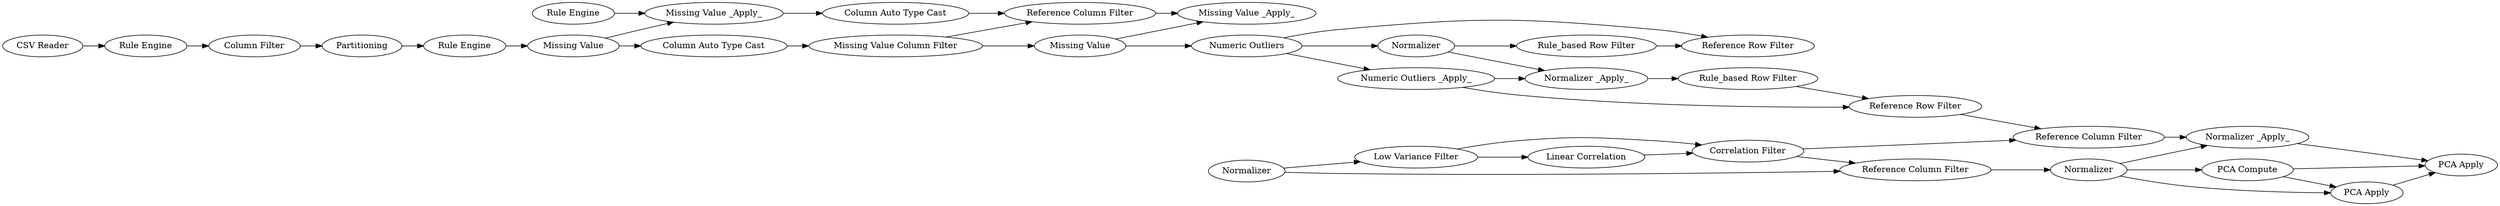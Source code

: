 digraph {
	53 -> 200
	55 -> 801
	819 -> 788
	57 -> 58
	801 -> 819
	784 -> 786
	82 -> 66
	23 -> 26
	780 -> 786
	61 -> 788
	63 -> 64
	799 -> 53
	58 -> 62
	66 -> 780
	819 -> 58
	786 -> 61
	57 -> 62
	66 -> 785
	200 -> 55
	60 -> 23
	77 -> 78
	78 -> 80
	81 -> 72
	81 -> 82
	780 -> 778
	72 -> 73
	66 -> 774
	774 -> 778
	26 -> 24
	24 -> 77
	788 -> 62
	778 -> 784
	819 -> 57
	83 -> 72
	78 -> 64
	82 -> 73
	80 -> 81
	775 -> 785
	53 -> 55
	799 -> 801
	55 -> 61
	774 -> 775
	64 -> 83
	784 [label="Rule_based Row Filter"]
	57 [label="PCA Compute"]
	55 [label="Correlation Filter"]
	774 [label=Normalizer]
	26 [label="Column Filter"]
	58 [label="PCA Apply"]
	819 [label=Normalizer]
	200 [label="Linear Correlation"]
	78 [label="Missing Value"]
	24 [label=Partitioning]
	64 [label="Missing Value _Apply_"]
	778 [label="Normalizer _Apply_"]
	775 [label="Rule_based Row Filter"]
	785 [label="Reference Row Filter"]
	53 [label="Low Variance Filter"]
	72 [label="Reference Column Filter"]
	23 [label="Rule Engine"]
	63 [label="Rule Engine"]
	77 [label="Rule Engine"]
	61 [label="Reference Column Filter"]
	83 [label="Column Auto Type Cast"]
	799 [label=Normalizer]
	60 [label="CSV Reader"]
	81 [label="Missing Value Column Filter"]
	801 [label="Reference Column Filter"]
	66 [label="Numeric Outliers"]
	62 [label="PCA Apply"]
	82 [label="Missing Value"]
	788 [label="Normalizer _Apply_"]
	80 [label="Column Auto Type Cast"]
	73 [label="Missing Value _Apply_"]
	786 [label="Reference Row Filter"]
	780 [label="Numeric Outliers _Apply_"]
	rankdir=LR
}
